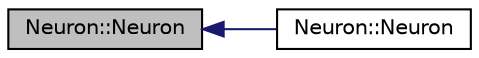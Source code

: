 digraph "Neuron::Neuron"
{
  edge [fontname="Helvetica",fontsize="10",labelfontname="Helvetica",labelfontsize="10"];
  node [fontname="Helvetica",fontsize="10",shape=record];
  rankdir="LR";
  Node1 [label="Neuron::Neuron",height=0.2,width=0.4,color="black", fillcolor="grey75", style="filled", fontcolor="black"];
  Node1 -> Node2 [dir="back",color="midnightblue",fontsize="10",style="solid"];
  Node2 [label="Neuron::Neuron",height=0.2,width=0.4,color="black", fillcolor="white", style="filled",URL="$class_neuron.html#ac97bff318d9b89a0eeacbab10643dbc8"];
}
